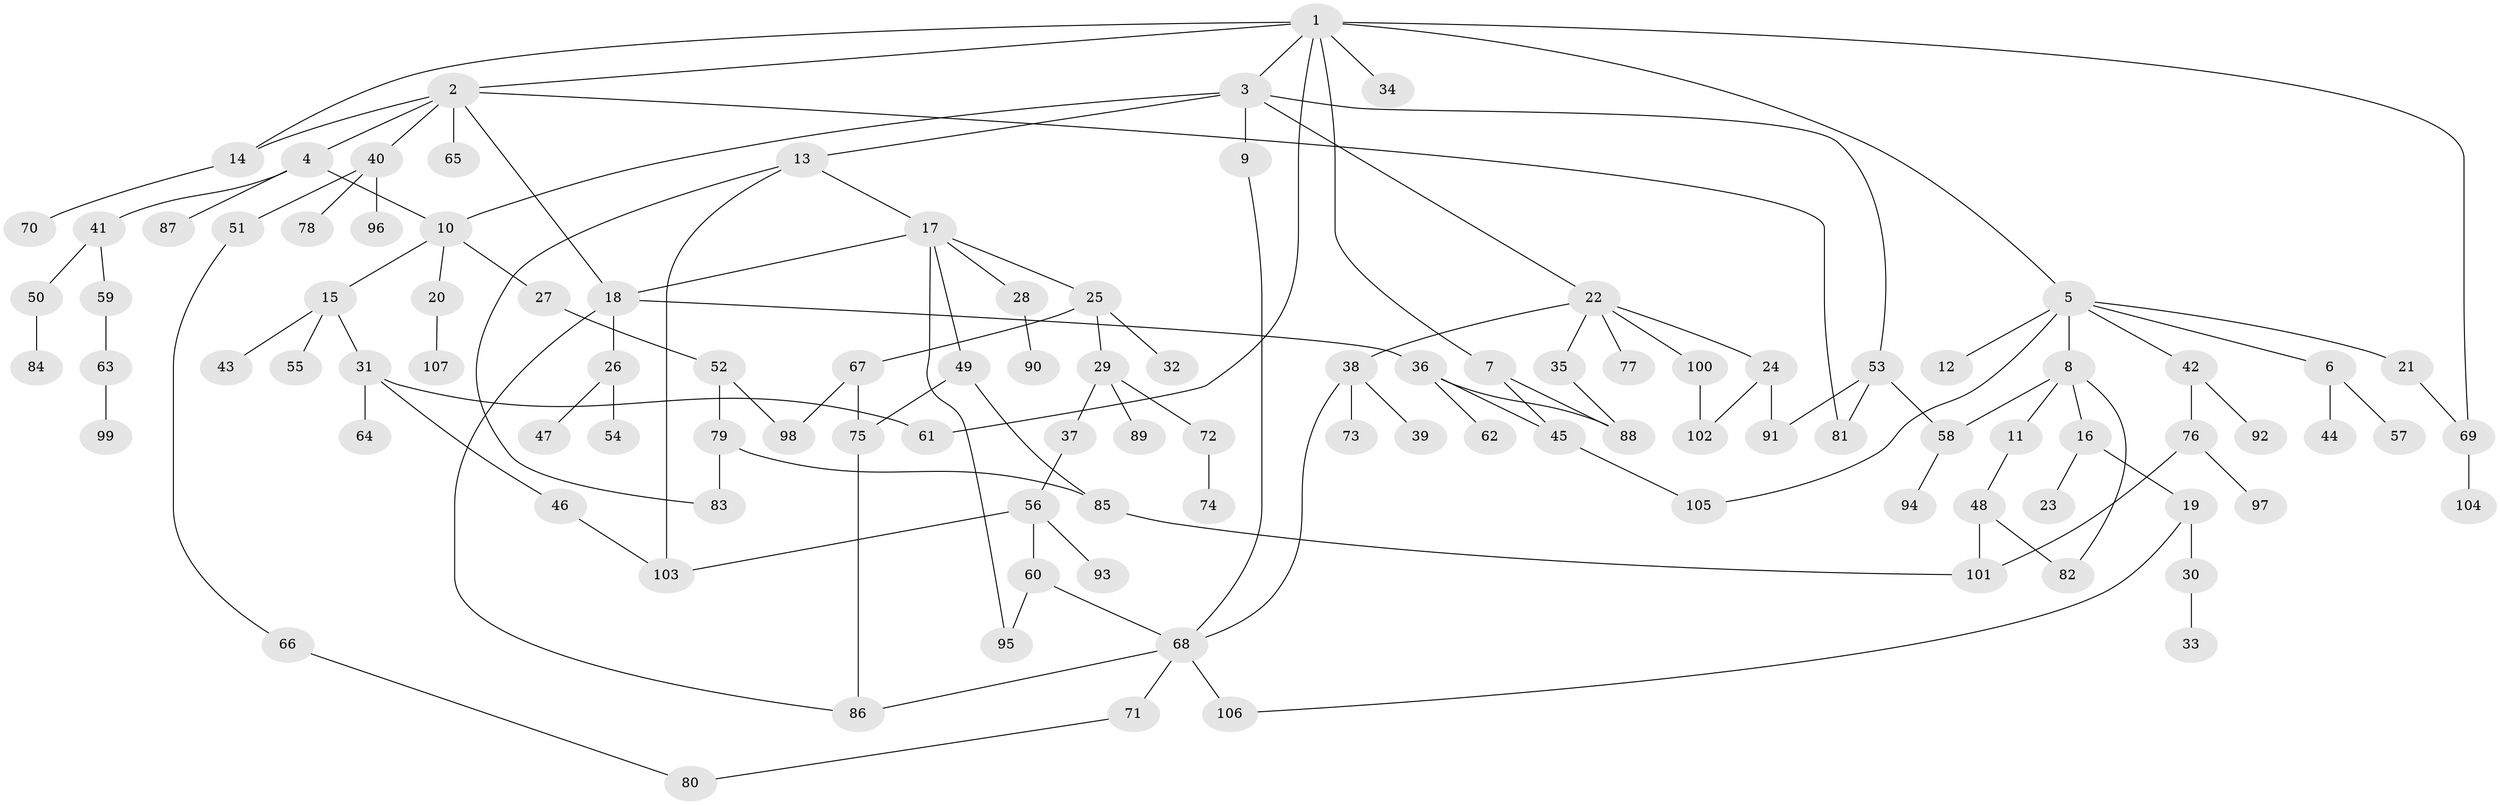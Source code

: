// Generated by graph-tools (version 1.1) at 2025/34/03/09/25 02:34:01]
// undirected, 107 vertices, 135 edges
graph export_dot {
graph [start="1"]
  node [color=gray90,style=filled];
  1;
  2;
  3;
  4;
  5;
  6;
  7;
  8;
  9;
  10;
  11;
  12;
  13;
  14;
  15;
  16;
  17;
  18;
  19;
  20;
  21;
  22;
  23;
  24;
  25;
  26;
  27;
  28;
  29;
  30;
  31;
  32;
  33;
  34;
  35;
  36;
  37;
  38;
  39;
  40;
  41;
  42;
  43;
  44;
  45;
  46;
  47;
  48;
  49;
  50;
  51;
  52;
  53;
  54;
  55;
  56;
  57;
  58;
  59;
  60;
  61;
  62;
  63;
  64;
  65;
  66;
  67;
  68;
  69;
  70;
  71;
  72;
  73;
  74;
  75;
  76;
  77;
  78;
  79;
  80;
  81;
  82;
  83;
  84;
  85;
  86;
  87;
  88;
  89;
  90;
  91;
  92;
  93;
  94;
  95;
  96;
  97;
  98;
  99;
  100;
  101;
  102;
  103;
  104;
  105;
  106;
  107;
  1 -- 2;
  1 -- 3;
  1 -- 5;
  1 -- 7;
  1 -- 14;
  1 -- 34;
  1 -- 61;
  1 -- 69;
  2 -- 4;
  2 -- 40;
  2 -- 65;
  2 -- 81;
  2 -- 14;
  2 -- 18;
  3 -- 9;
  3 -- 10;
  3 -- 13;
  3 -- 22;
  3 -- 53;
  4 -- 41;
  4 -- 87;
  4 -- 10;
  5 -- 6;
  5 -- 8;
  5 -- 12;
  5 -- 21;
  5 -- 42;
  5 -- 105;
  6 -- 44;
  6 -- 57;
  7 -- 45;
  7 -- 88;
  8 -- 11;
  8 -- 16;
  8 -- 82;
  8 -- 58;
  9 -- 68;
  10 -- 15;
  10 -- 20;
  10 -- 27;
  11 -- 48;
  13 -- 17;
  13 -- 83;
  13 -- 103;
  14 -- 70;
  15 -- 31;
  15 -- 43;
  15 -- 55;
  16 -- 19;
  16 -- 23;
  17 -- 18;
  17 -- 25;
  17 -- 28;
  17 -- 49;
  17 -- 95;
  18 -- 26;
  18 -- 36;
  18 -- 86;
  19 -- 30;
  19 -- 106;
  20 -- 107;
  21 -- 69;
  22 -- 24;
  22 -- 35;
  22 -- 38;
  22 -- 77;
  22 -- 100;
  24 -- 102;
  24 -- 91;
  25 -- 29;
  25 -- 32;
  25 -- 67;
  26 -- 47;
  26 -- 54;
  27 -- 52;
  28 -- 90;
  29 -- 37;
  29 -- 72;
  29 -- 89;
  30 -- 33;
  31 -- 46;
  31 -- 64;
  31 -- 61;
  35 -- 88;
  36 -- 62;
  36 -- 45;
  36 -- 88;
  37 -- 56;
  38 -- 39;
  38 -- 68;
  38 -- 73;
  40 -- 51;
  40 -- 78;
  40 -- 96;
  41 -- 50;
  41 -- 59;
  42 -- 76;
  42 -- 92;
  45 -- 105;
  46 -- 103;
  48 -- 101;
  48 -- 82;
  49 -- 75;
  49 -- 85;
  50 -- 84;
  51 -- 66;
  52 -- 79;
  52 -- 98;
  53 -- 58;
  53 -- 91;
  53 -- 81;
  56 -- 60;
  56 -- 93;
  56 -- 103;
  58 -- 94;
  59 -- 63;
  60 -- 68;
  60 -- 95;
  63 -- 99;
  66 -- 80;
  67 -- 98;
  67 -- 75;
  68 -- 71;
  68 -- 86;
  68 -- 106;
  69 -- 104;
  71 -- 80;
  72 -- 74;
  75 -- 86;
  76 -- 97;
  76 -- 101;
  79 -- 85;
  79 -- 83;
  85 -- 101;
  100 -- 102;
}

